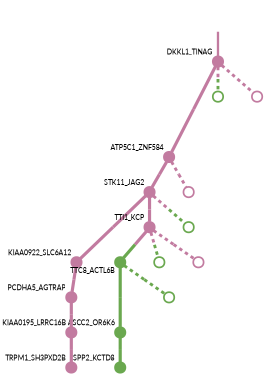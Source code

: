 strict digraph  {
graph[splines=false]; nodesep=0.7; rankdir=TB; ranksep=0.6; forcelabels=true; dpi=600; size=2.5;
0 [color="#c27ba0ff", fillcolor="#c27ba0ff", fixedsize=true, fontname=Lato, fontsize="12pt", height="0.25", label="", penwidth=3, shape=circle, style=filled, xlabel=DKKL1_TINAG];
1 [color="#c27ba0ff", fillcolor="#c27ba0ff", fixedsize=true, fontname=Lato, fontsize="12pt", height="0.25", label="", penwidth=3, shape=circle, style=filled, xlabel=ATP5C1_ZNF584];
11 [color="#6aa84fff", fillcolor="#6aa84fff", fixedsize=true, fontname=Lato, fontsize="12pt", height="0.25", label="", penwidth=3, shape=circle, style=solid, xlabel=""];
15 [color="#c27ba0ff", fillcolor="#c27ba0ff", fixedsize=true, fontname=Lato, fontsize="12pt", height="0.25", label="", penwidth=3, shape=circle, style=solid, xlabel=""];
8 [color="#c27ba0ff", fillcolor="#c27ba0ff", fixedsize=true, fontname=Lato, fontsize="12pt", height="0.25", label="", penwidth=3, shape=circle, style=filled, xlabel=STK11_JAG2];
16 [color="#c27ba0ff", fillcolor="#c27ba0ff", fixedsize=true, fontname=Lato, fontsize="12pt", height="0.25", label="", penwidth=3, shape=circle, style=solid, xlabel=""];
2 [color="#6aa84fff", fillcolor="#6aa84fff", fixedsize=true, fontname=Lato, fontsize="12pt", height="0.25", label="", penwidth=3, shape=circle, style=filled, xlabel=ASCC2_OR6K6];
10 [color="#6aa84fff", fillcolor="#6aa84fff", fixedsize=true, fontname=Lato, fontsize="12pt", height="0.25", label="", penwidth=3, shape=circle, style=filled, xlabel=SPP2_KCTD8];
3 [color="#c27ba0ff", fillcolor="#c27ba0ff", fixedsize=true, fontname=Lato, fontsize="12pt", height="0.25", label="", penwidth=3, shape=circle, style=filled, xlabel=KIAA0922_SLC6A12];
9 [color="#c27ba0ff", fillcolor="#c27ba0ff", fixedsize=true, fontname=Lato, fontsize="12pt", height="0.25", label="", penwidth=3, shape=circle, style=filled, xlabel=PCDHA5_AGTRAP];
4 [color="#c27ba0ff", fillcolor="#c27ba0ff", fixedsize=true, fontname=Lato, fontsize="12pt", height="0.25", label="", penwidth=3, shape=circle, style=filled, xlabel=KIAA0195_LRRC16B];
6 [color="#c27ba0ff", fillcolor="#c27ba0ff", fixedsize=true, fontname=Lato, fontsize="12pt", height="0.25", label="", penwidth=3, shape=circle, style=filled, xlabel=TRPM1_SH3PXD2B];
5 [color="#6aa84fff", fillcolor="#6aa84fff", fixedsize=true, fontname=Lato, fontsize="12pt", height="0.25", label="", penwidth=3, shape=circle, style=filled, xlabel=TTC8_ACTL6B];
12 [color="#6aa84fff", fillcolor="#6aa84fff", fixedsize=true, fontname=Lato, fontsize="12pt", height="0.25", label="", penwidth=3, shape=circle, style=solid, xlabel=""];
7 [color="#c27ba0ff", fillcolor="#c27ba0ff", fixedsize=true, fontname=Lato, fontsize="12pt", height="0.25", label="", penwidth=3, shape=circle, style=filled, xlabel=TTI1_KCP];
13 [color="#6aa84fff", fillcolor="#6aa84fff", fixedsize=true, fontname=Lato, fontsize="12pt", height="0.25", label="", penwidth=3, shape=circle, style=solid, xlabel=""];
17 [color="#c27ba0ff", fillcolor="#c27ba0ff", fixedsize=true, fontname=Lato, fontsize="12pt", height="0.25", label="", penwidth=3, shape=circle, style=solid, xlabel=""];
14 [color="#6aa84fff", fillcolor="#6aa84fff", fixedsize=true, fontname=Lato, fontsize="12pt", height="0.25", label="", penwidth=3, shape=circle, style=solid, xlabel=""];
normal [label="", penwidth=3, style=invis, xlabel=DKKL1_TINAG];
0 -> 1  [arrowsize=0, color="#c27ba0ff;0.5:#c27ba0ff", minlen="3.0", penwidth="5.5", style=solid];
0 -> 11  [arrowsize=0, color="#c27ba0ff;0.5:#6aa84fff", minlen="1.106382966041565", penwidth=5, style=dashed];
0 -> 15  [arrowsize=0, color="#c27ba0ff;0.5:#c27ba0ff", minlen="1.106382966041565", penwidth=5, style=dashed];
1 -> 8  [arrowsize=0, color="#c27ba0ff;0.5:#c27ba0ff", minlen="1.2553191184997559", penwidth="5.5", style=solid];
1 -> 16  [arrowsize=0, color="#c27ba0ff;0.5:#c27ba0ff", minlen="1.106382966041565", penwidth=5, style=dashed];
8 -> 3  [arrowsize=0, color="#c27ba0ff;0.5:#c27ba0ff", minlen="2.446808338165283", penwidth="5.5", style=solid];
8 -> 7  [arrowsize=0, color="#c27ba0ff;0.5:#c27ba0ff", minlen="1.3829786777496338", penwidth="5.5", style=solid];
8 -> 14  [arrowsize=0, color="#c27ba0ff;0.5:#6aa84fff", minlen="1.106382966041565", penwidth=5, style=dashed];
2 -> 10  [arrowsize=0, color="#6aa84fff;0.5:#6aa84fff", minlen="1.2127659320831299", penwidth="5.5", style=solid];
3 -> 9  [arrowsize=0, color="#c27ba0ff;0.5:#c27ba0ff", minlen="1.2553191184997559", penwidth="5.5", style=solid];
9 -> 4  [arrowsize=0, color="#c27ba0ff;0.5:#c27ba0ff", minlen="1.8510637283325195", penwidth="5.5", style=solid];
4 -> 6  [arrowsize=0, color="#c27ba0ff;0.5:#c27ba0ff", minlen="1.5531914234161377", penwidth="5.5", style=solid];
5 -> 2  [arrowsize=0, color="#6aa84fff;0.5:#6aa84fff", minlen="2.4893617630004883", penwidth="5.5", style=solid];
5 -> 12  [arrowsize=0, color="#6aa84fff;0.5:#6aa84fff", minlen="1.106382966041565", penwidth=5, style=dashed];
7 -> 5  [arrowsize=0, color="#c27ba0ff;0.5:#6aa84fff", minlen="1.7234041690826416", penwidth="5.5", style=solid];
7 -> 13  [arrowsize=0, color="#c27ba0ff;0.5:#6aa84fff", minlen="1.106382966041565", penwidth=5, style=dashed];
7 -> 17  [arrowsize=0, color="#c27ba0ff;0.5:#c27ba0ff", minlen="1.106382966041565", penwidth=5, style=dashed];
normal -> 0  [arrowsize=0, color="#c27ba0ff", label="", penwidth=4, style=solid];
}
